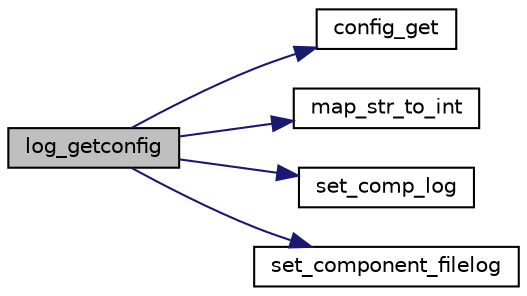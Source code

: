 digraph "log_getconfig"
{
 // LATEX_PDF_SIZE
  edge [fontname="Helvetica",fontsize="10",labelfontname="Helvetica",labelfontsize="10"];
  node [fontname="Helvetica",fontsize="10",shape=record];
  rankdir="LR";
  Node1 [label="log_getconfig",height=0.2,width=0.4,color="black", fillcolor="grey75", style="filled", fontcolor="black",tooltip=" "];
  Node1 -> Node2 [color="midnightblue",fontsize="10",style="solid",fontname="Helvetica"];
  Node2 [label="config_get",height=0.2,width=0.4,color="black", fillcolor="white", style="filled",URL="$cu__test_8c.html#a3d38a8623290b9d0a89306036e1c53b4",tooltip=" "];
  Node1 -> Node3 [color="midnightblue",fontsize="10",style="solid",fontname="Helvetica"];
  Node3 [label="map_str_to_int",height=0.2,width=0.4,color="black", fillcolor="white", style="filled",URL="$log_8c.html#a798e8f44a079c94a716a5ec68385da29",tooltip=" "];
  Node1 -> Node4 [color="midnightblue",fontsize="10",style="solid",fontname="Helvetica"];
  Node4 [label="set_comp_log",height=0.2,width=0.4,color="black", fillcolor="white", style="filled",URL="$log_8c.html#aebcd275e1120a99dedece89b911227a2",tooltip=" "];
  Node1 -> Node5 [color="midnightblue",fontsize="10",style="solid",fontname="Helvetica"];
  Node5 [label="set_component_filelog",height=0.2,width=0.4,color="black", fillcolor="white", style="filled",URL="$log_8c.html#afc247cfc3ffc94493f454a6fb0546923",tooltip=" "];
}
